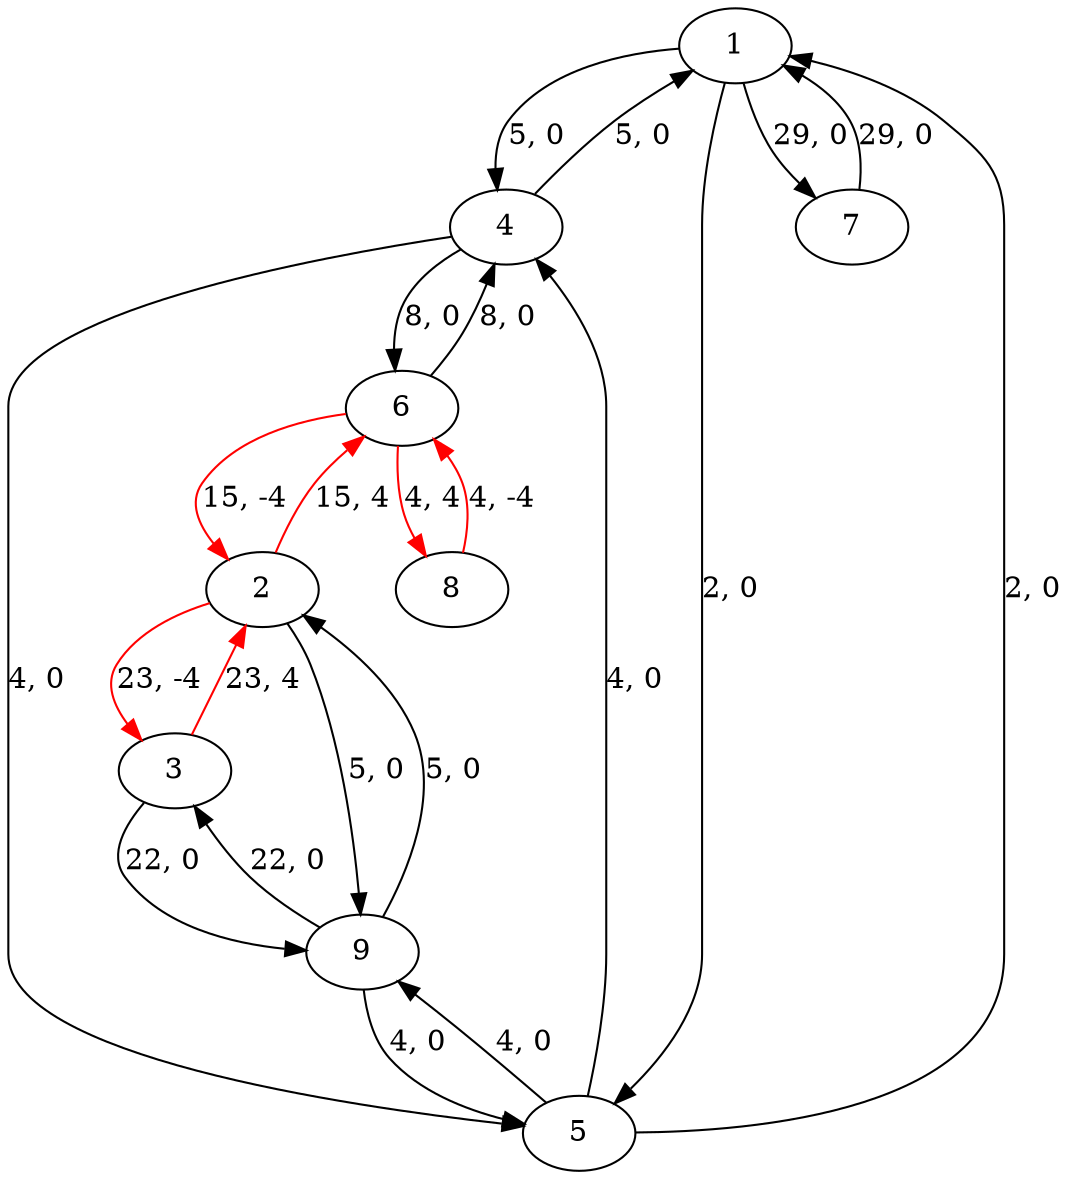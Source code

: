 digraph G {
  1 -> 4 [label="5, 0", ]
  1 -> 5 [label="2, 0", ]
  1 -> 7 [label="29, 0", ]
  2 -> 3 [label="23, -4", color="red"]
  2 -> 6 [label="15, 4", color="red"]
  2 -> 9 [label="5, 0", ]
  3 -> 2 [label="23, 4", color="red"]
  3 -> 9 [label="22, 0", ]
  4 -> 1 [label="5, 0", ]
  4 -> 5 [label="4, 0", ]
  4 -> 6 [label="8, 0", ]
  5 -> 1 [label="2, 0", ]
  5 -> 4 [label="4, 0", ]
  5 -> 9 [label="4, 0", ]
  6 -> 2 [label="15, -4", color="red"]
  6 -> 4 [label="8, 0", ]
  6 -> 8 [label="4, 4", color="red"]
  7 -> 1 [label="29, 0", ]
  8 -> 6 [label="4, -4", color="red"]
  9 -> 2 [label="5, 0", ]
  9 -> 3 [label="22, 0", ]
  9 -> 5 [label="4, 0", ]
}
